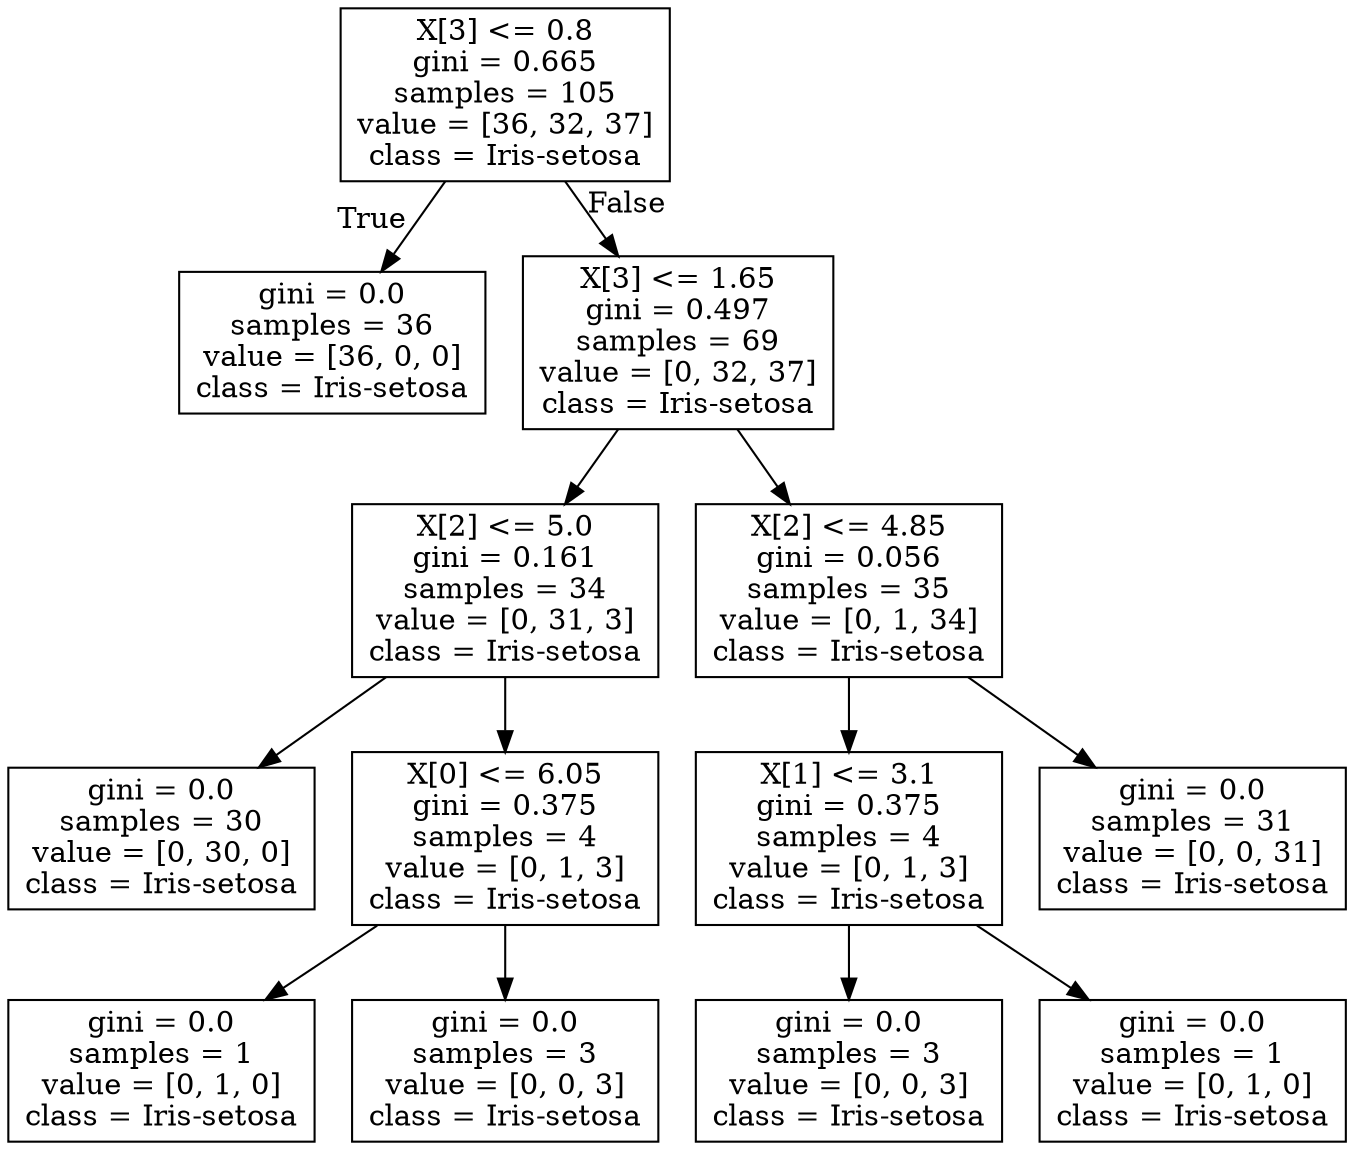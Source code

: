 digraph Tree {
node [shape=box] ;
0 [label="X[3] <= 0.8\ngini = 0.665\nsamples = 105\nvalue = [36, 32, 37]\nclass = Iris-setosa"] ;
1 [label="gini = 0.0\nsamples = 36\nvalue = [36, 0, 0]\nclass = Iris-setosa"] ;
0 -> 1 [labeldistance=2.5, labelangle=45, headlabel="True"] ;
2 [label="X[3] <= 1.65\ngini = 0.497\nsamples = 69\nvalue = [0, 32, 37]\nclass = Iris-setosa"] ;
0 -> 2 [labeldistance=2.5, labelangle=-45, headlabel="False"] ;
3 [label="X[2] <= 5.0\ngini = 0.161\nsamples = 34\nvalue = [0, 31, 3]\nclass = Iris-setosa"] ;
2 -> 3 ;
4 [label="gini = 0.0\nsamples = 30\nvalue = [0, 30, 0]\nclass = Iris-setosa"] ;
3 -> 4 ;
5 [label="X[0] <= 6.05\ngini = 0.375\nsamples = 4\nvalue = [0, 1, 3]\nclass = Iris-setosa"] ;
3 -> 5 ;
6 [label="gini = 0.0\nsamples = 1\nvalue = [0, 1, 0]\nclass = Iris-setosa"] ;
5 -> 6 ;
7 [label="gini = 0.0\nsamples = 3\nvalue = [0, 0, 3]\nclass = Iris-setosa"] ;
5 -> 7 ;
8 [label="X[2] <= 4.85\ngini = 0.056\nsamples = 35\nvalue = [0, 1, 34]\nclass = Iris-setosa"] ;
2 -> 8 ;
9 [label="X[1] <= 3.1\ngini = 0.375\nsamples = 4\nvalue = [0, 1, 3]\nclass = Iris-setosa"] ;
8 -> 9 ;
10 [label="gini = 0.0\nsamples = 3\nvalue = [0, 0, 3]\nclass = Iris-setosa"] ;
9 -> 10 ;
11 [label="gini = 0.0\nsamples = 1\nvalue = [0, 1, 0]\nclass = Iris-setosa"] ;
9 -> 11 ;
12 [label="gini = 0.0\nsamples = 31\nvalue = [0, 0, 31]\nclass = Iris-setosa"] ;
8 -> 12 ;
}